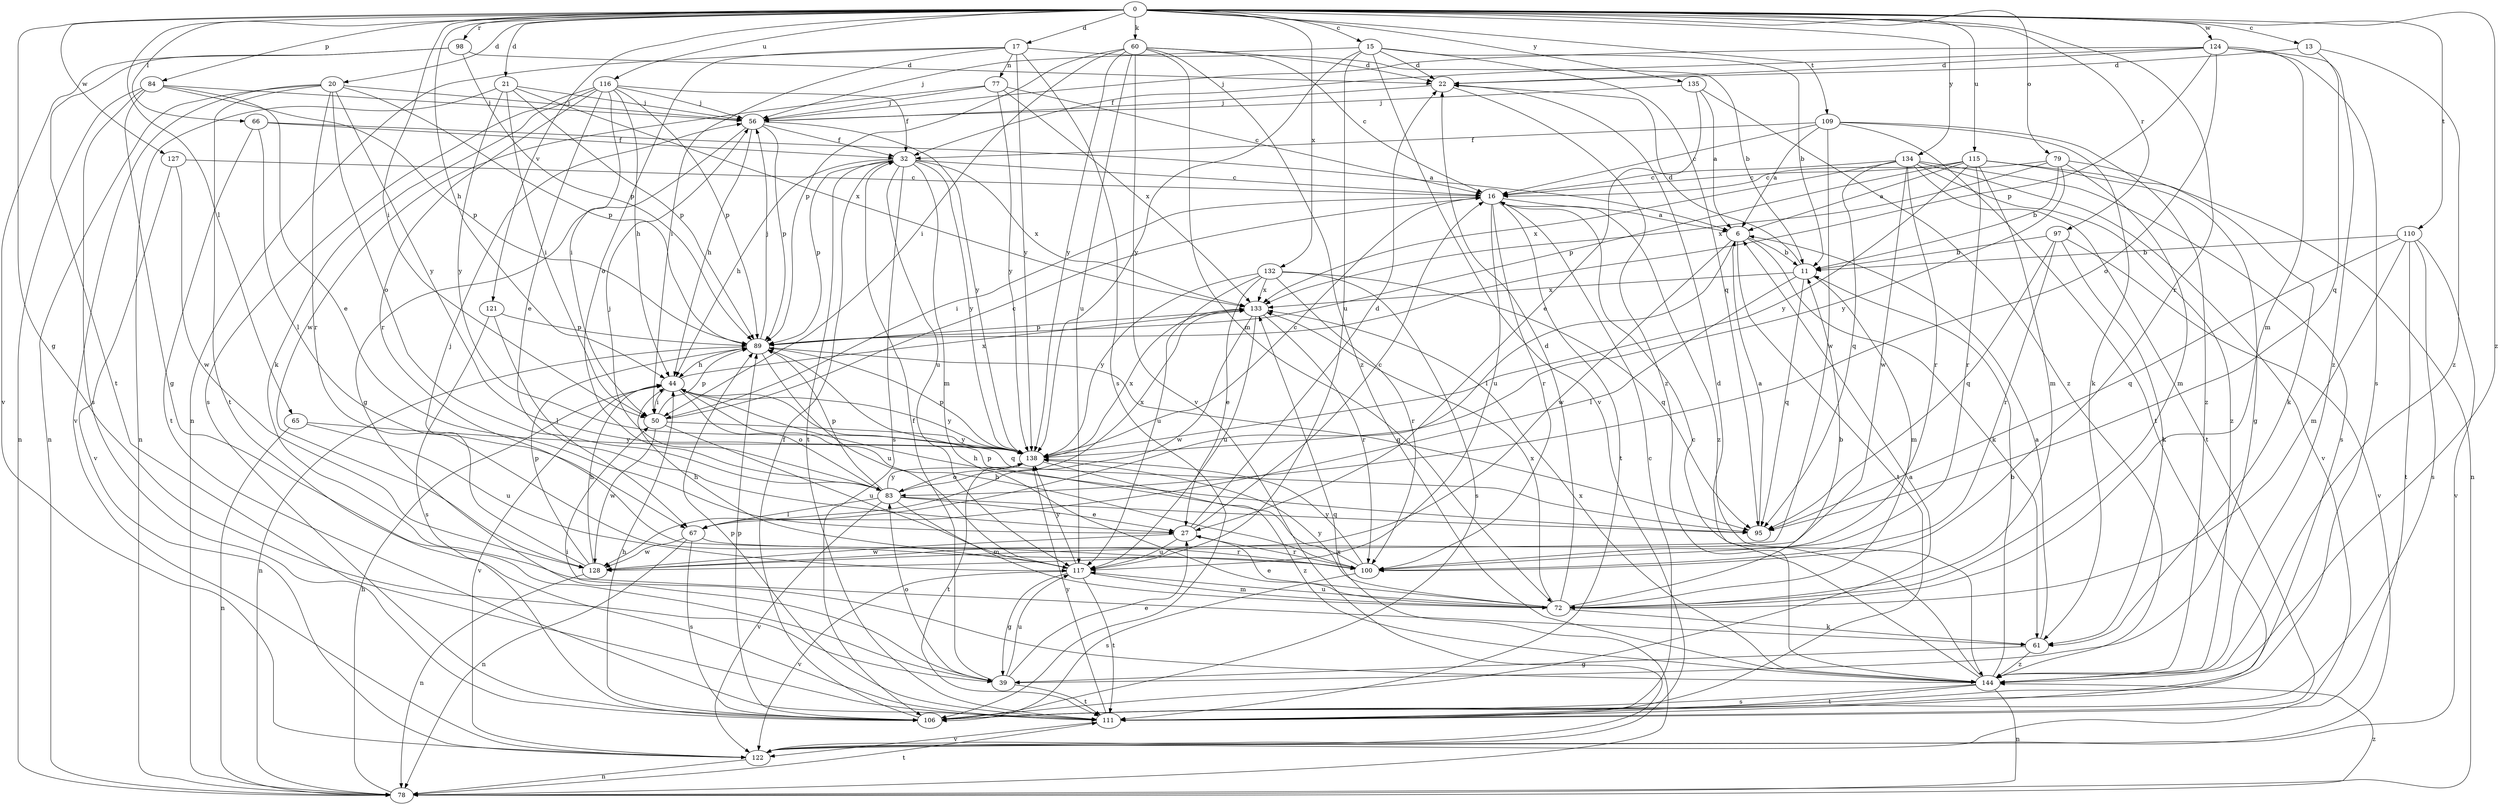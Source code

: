 strict digraph  {
0;
6;
11;
13;
15;
16;
17;
20;
21;
22;
27;
32;
39;
44;
50;
56;
60;
61;
65;
66;
67;
72;
77;
78;
79;
83;
84;
89;
95;
97;
98;
100;
106;
109;
110;
111;
115;
116;
117;
121;
122;
124;
127;
128;
132;
133;
134;
135;
138;
144;
0 -> 13  [label=c];
0 -> 15  [label=c];
0 -> 17  [label=d];
0 -> 20  [label=d];
0 -> 21  [label=d];
0 -> 39  [label=g];
0 -> 44  [label=h];
0 -> 50  [label=i];
0 -> 60  [label=k];
0 -> 65  [label=l];
0 -> 66  [label=l];
0 -> 79  [label=o];
0 -> 84  [label=p];
0 -> 97  [label=r];
0 -> 98  [label=r];
0 -> 100  [label=r];
0 -> 109  [label=t];
0 -> 110  [label=t];
0 -> 115  [label=u];
0 -> 116  [label=u];
0 -> 121  [label=v];
0 -> 124  [label=w];
0 -> 127  [label=w];
0 -> 132  [label=x];
0 -> 134  [label=y];
0 -> 135  [label=y];
0 -> 144  [label=z];
6 -> 11  [label=b];
6 -> 61  [label=k];
6 -> 67  [label=l];
6 -> 111  [label=t];
6 -> 128  [label=w];
11 -> 22  [label=d];
11 -> 67  [label=l];
11 -> 72  [label=m];
11 -> 95  [label=q];
11 -> 133  [label=x];
13 -> 22  [label=d];
13 -> 95  [label=q];
13 -> 144  [label=z];
15 -> 11  [label=b];
15 -> 22  [label=d];
15 -> 56  [label=j];
15 -> 95  [label=q];
15 -> 117  [label=u];
15 -> 122  [label=v];
15 -> 138  [label=y];
16 -> 6  [label=a];
16 -> 50  [label=i];
16 -> 100  [label=r];
16 -> 111  [label=t];
16 -> 117  [label=u];
16 -> 144  [label=z];
17 -> 11  [label=b];
17 -> 50  [label=i];
17 -> 77  [label=n];
17 -> 78  [label=n];
17 -> 83  [label=o];
17 -> 106  [label=s];
17 -> 138  [label=y];
20 -> 56  [label=j];
20 -> 78  [label=n];
20 -> 83  [label=o];
20 -> 89  [label=p];
20 -> 100  [label=r];
20 -> 111  [label=t];
20 -> 122  [label=v];
20 -> 138  [label=y];
21 -> 50  [label=i];
21 -> 56  [label=j];
21 -> 78  [label=n];
21 -> 89  [label=p];
21 -> 133  [label=x];
21 -> 138  [label=y];
22 -> 56  [label=j];
22 -> 144  [label=z];
27 -> 16  [label=c];
27 -> 22  [label=d];
27 -> 100  [label=r];
27 -> 117  [label=u];
27 -> 128  [label=w];
32 -> 16  [label=c];
32 -> 44  [label=h];
32 -> 72  [label=m];
32 -> 89  [label=p];
32 -> 106  [label=s];
32 -> 111  [label=t];
32 -> 117  [label=u];
32 -> 133  [label=x];
32 -> 138  [label=y];
39 -> 27  [label=e];
39 -> 32  [label=f];
39 -> 83  [label=o];
39 -> 111  [label=t];
39 -> 117  [label=u];
44 -> 50  [label=i];
44 -> 83  [label=o];
44 -> 95  [label=q];
44 -> 122  [label=v];
44 -> 133  [label=x];
44 -> 138  [label=y];
50 -> 16  [label=c];
50 -> 89  [label=p];
50 -> 117  [label=u];
50 -> 128  [label=w];
50 -> 138  [label=y];
56 -> 32  [label=f];
56 -> 39  [label=g];
56 -> 44  [label=h];
56 -> 89  [label=p];
56 -> 138  [label=y];
60 -> 16  [label=c];
60 -> 22  [label=d];
60 -> 50  [label=i];
60 -> 72  [label=m];
60 -> 89  [label=p];
60 -> 117  [label=u];
60 -> 122  [label=v];
60 -> 138  [label=y];
60 -> 144  [label=z];
61 -> 6  [label=a];
61 -> 39  [label=g];
61 -> 144  [label=z];
65 -> 78  [label=n];
65 -> 117  [label=u];
65 -> 138  [label=y];
66 -> 6  [label=a];
66 -> 32  [label=f];
66 -> 67  [label=l];
66 -> 111  [label=t];
67 -> 78  [label=n];
67 -> 100  [label=r];
67 -> 106  [label=s];
67 -> 128  [label=w];
72 -> 11  [label=b];
72 -> 22  [label=d];
72 -> 27  [label=e];
72 -> 61  [label=k];
72 -> 117  [label=u];
72 -> 133  [label=x];
72 -> 138  [label=y];
77 -> 16  [label=c];
77 -> 56  [label=j];
77 -> 128  [label=w];
77 -> 133  [label=x];
77 -> 138  [label=y];
78 -> 44  [label=h];
78 -> 111  [label=t];
78 -> 133  [label=x];
78 -> 144  [label=z];
79 -> 11  [label=b];
79 -> 16  [label=c];
79 -> 61  [label=k];
79 -> 72  [label=m];
79 -> 133  [label=x];
79 -> 138  [label=y];
83 -> 27  [label=e];
83 -> 56  [label=j];
83 -> 67  [label=l];
83 -> 72  [label=m];
83 -> 89  [label=p];
83 -> 95  [label=q];
83 -> 122  [label=v];
83 -> 133  [label=x];
83 -> 138  [label=y];
84 -> 27  [label=e];
84 -> 39  [label=g];
84 -> 56  [label=j];
84 -> 78  [label=n];
84 -> 89  [label=p];
84 -> 106  [label=s];
89 -> 44  [label=h];
89 -> 56  [label=j];
89 -> 78  [label=n];
89 -> 95  [label=q];
89 -> 117  [label=u];
95 -> 6  [label=a];
95 -> 44  [label=h];
97 -> 11  [label=b];
97 -> 61  [label=k];
97 -> 95  [label=q];
97 -> 100  [label=r];
97 -> 122  [label=v];
98 -> 22  [label=d];
98 -> 89  [label=p];
98 -> 111  [label=t];
98 -> 122  [label=v];
100 -> 44  [label=h];
100 -> 89  [label=p];
100 -> 106  [label=s];
100 -> 138  [label=y];
106 -> 6  [label=a];
106 -> 32  [label=f];
106 -> 44  [label=h];
106 -> 89  [label=p];
109 -> 6  [label=a];
109 -> 16  [label=c];
109 -> 32  [label=f];
109 -> 61  [label=k];
109 -> 111  [label=t];
109 -> 128  [label=w];
109 -> 144  [label=z];
110 -> 11  [label=b];
110 -> 72  [label=m];
110 -> 95  [label=q];
110 -> 106  [label=s];
110 -> 111  [label=t];
110 -> 122  [label=v];
111 -> 16  [label=c];
111 -> 89  [label=p];
111 -> 122  [label=v];
111 -> 138  [label=y];
115 -> 6  [label=a];
115 -> 16  [label=c];
115 -> 39  [label=g];
115 -> 72  [label=m];
115 -> 78  [label=n];
115 -> 89  [label=p];
115 -> 100  [label=r];
115 -> 138  [label=y];
116 -> 27  [label=e];
116 -> 32  [label=f];
116 -> 44  [label=h];
116 -> 50  [label=i];
116 -> 56  [label=j];
116 -> 61  [label=k];
116 -> 89  [label=p];
116 -> 100  [label=r];
116 -> 106  [label=s];
117 -> 39  [label=g];
117 -> 44  [label=h];
117 -> 72  [label=m];
117 -> 111  [label=t];
117 -> 122  [label=v];
117 -> 138  [label=y];
121 -> 67  [label=l];
121 -> 89  [label=p];
121 -> 106  [label=s];
122 -> 78  [label=n];
124 -> 22  [label=d];
124 -> 32  [label=f];
124 -> 56  [label=j];
124 -> 72  [label=m];
124 -> 83  [label=o];
124 -> 89  [label=p];
124 -> 106  [label=s];
124 -> 144  [label=z];
127 -> 16  [label=c];
127 -> 122  [label=v];
127 -> 128  [label=w];
128 -> 44  [label=h];
128 -> 56  [label=j];
128 -> 78  [label=n];
128 -> 89  [label=p];
132 -> 27  [label=e];
132 -> 95  [label=q];
132 -> 100  [label=r];
132 -> 106  [label=s];
132 -> 117  [label=u];
132 -> 133  [label=x];
132 -> 138  [label=y];
133 -> 89  [label=p];
133 -> 100  [label=r];
133 -> 117  [label=u];
133 -> 128  [label=w];
134 -> 16  [label=c];
134 -> 95  [label=q];
134 -> 100  [label=r];
134 -> 106  [label=s];
134 -> 111  [label=t];
134 -> 122  [label=v];
134 -> 128  [label=w];
134 -> 133  [label=x];
134 -> 144  [label=z];
135 -> 6  [label=a];
135 -> 27  [label=e];
135 -> 56  [label=j];
135 -> 144  [label=z];
138 -> 16  [label=c];
138 -> 83  [label=o];
138 -> 89  [label=p];
138 -> 111  [label=t];
138 -> 133  [label=x];
138 -> 144  [label=z];
144 -> 11  [label=b];
144 -> 16  [label=c];
144 -> 22  [label=d];
144 -> 50  [label=i];
144 -> 78  [label=n];
144 -> 106  [label=s];
144 -> 111  [label=t];
144 -> 133  [label=x];
}
